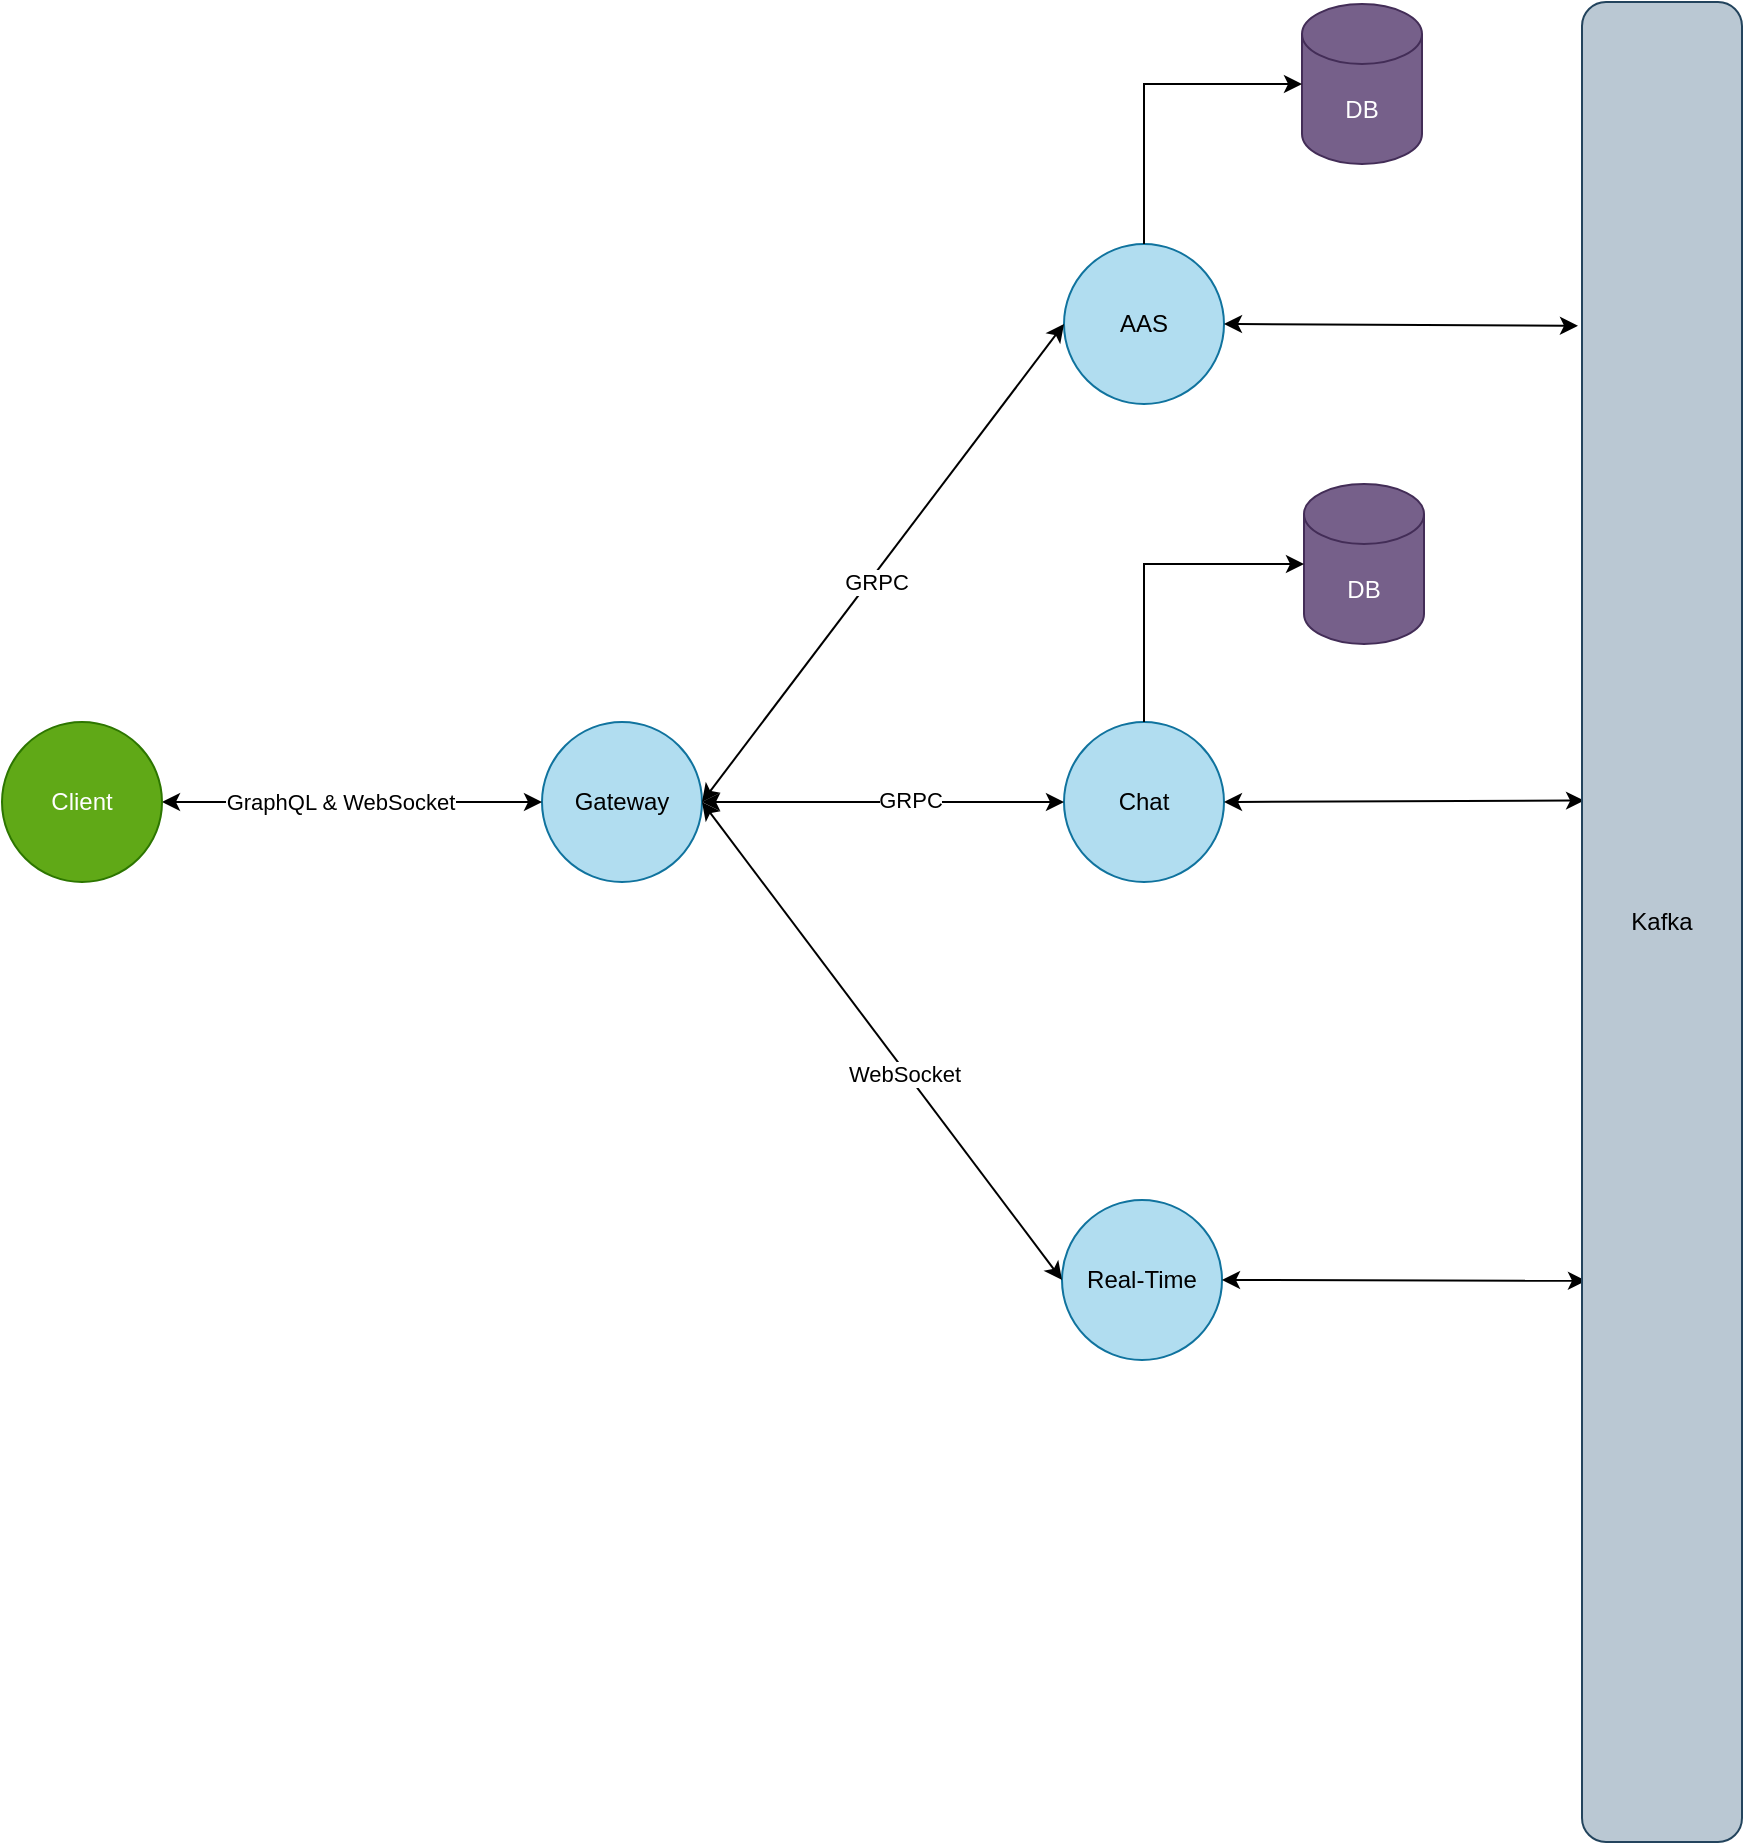 <mxfile version="24.4.0" type="device">
  <diagram name="Page-1" id="IKqXeXKMDM3KxZzld9no">
    <mxGraphModel dx="1418" dy="1371" grid="1" gridSize="10" guides="1" tooltips="1" connect="1" arrows="1" fold="1" page="1" pageScale="1" pageWidth="1300" pageHeight="509" math="0" shadow="0">
      <root>
        <mxCell id="0" />
        <mxCell id="1" parent="0" />
        <mxCell id="0jWNjE7Q_Ikz5NEJlBdO-21" value="Gateway" style="ellipse;whiteSpace=wrap;html=1;aspect=fixed;fillColor=#b1ddf0;strokeColor=#10739e;" parent="1" vertex="1">
          <mxGeometry x="500" y="200" width="80" height="80" as="geometry" />
        </mxCell>
        <mxCell id="0jWNjE7Q_Ikz5NEJlBdO-22" value="Chat" style="ellipse;whiteSpace=wrap;html=1;aspect=fixed;fillColor=#b1ddf0;strokeColor=#10739e;" parent="1" vertex="1">
          <mxGeometry x="761" y="200" width="80" height="80" as="geometry" />
        </mxCell>
        <mxCell id="0jWNjE7Q_Ikz5NEJlBdO-23" value="AAS" style="ellipse;whiteSpace=wrap;html=1;aspect=fixed;fillColor=#b1ddf0;strokeColor=#10739e;" parent="1" vertex="1">
          <mxGeometry x="761" y="-39" width="80" height="80" as="geometry" />
        </mxCell>
        <mxCell id="0jWNjE7Q_Ikz5NEJlBdO-26" value="Real-Time" style="ellipse;whiteSpace=wrap;html=1;aspect=fixed;fillColor=#b1ddf0;strokeColor=#10739e;" parent="1" vertex="1">
          <mxGeometry x="760" y="439" width="80" height="80" as="geometry" />
        </mxCell>
        <mxCell id="0jWNjE7Q_Ikz5NEJlBdO-33" value="" style="endArrow=classic;startArrow=classic;html=1;rounded=0;exitX=1;exitY=0.5;exitDx=0;exitDy=0;entryX=-0.025;entryY=0.176;entryDx=0;entryDy=0;entryPerimeter=0;" parent="1" source="0jWNjE7Q_Ikz5NEJlBdO-23" target="0jWNjE7Q_Ikz5NEJlBdO-51" edge="1">
          <mxGeometry width="50" height="50" relative="1" as="geometry">
            <mxPoint x="990" y="240" as="sourcePoint" />
            <mxPoint x="1021.98" y="1.09" as="targetPoint" />
          </mxGeometry>
        </mxCell>
        <mxCell id="0jWNjE7Q_Ikz5NEJlBdO-34" value="" style="endArrow=classic;startArrow=classic;html=1;rounded=0;exitX=1;exitY=0.5;exitDx=0;exitDy=0;entryX=0.013;entryY=0.434;entryDx=0;entryDy=0;entryPerimeter=0;" parent="1" source="0jWNjE7Q_Ikz5NEJlBdO-22" target="0jWNjE7Q_Ikz5NEJlBdO-51" edge="1">
          <mxGeometry width="50" height="50" relative="1" as="geometry">
            <mxPoint x="850" y="221" as="sourcePoint" />
            <mxPoint x="1017" y="242" as="targetPoint" />
          </mxGeometry>
        </mxCell>
        <mxCell id="0jWNjE7Q_Ikz5NEJlBdO-35" value="" style="endArrow=classic;startArrow=classic;html=1;rounded=0;exitX=1;exitY=0.5;exitDx=0;exitDy=0;entryX=0.025;entryY=0.695;entryDx=0;entryDy=0;entryPerimeter=0;" parent="1" source="0jWNjE7Q_Ikz5NEJlBdO-26" target="0jWNjE7Q_Ikz5NEJlBdO-51" edge="1">
          <mxGeometry width="50" height="50" relative="1" as="geometry">
            <mxPoint x="870" y="479" as="sourcePoint" />
            <mxPoint x="1030" y="479" as="targetPoint" />
          </mxGeometry>
        </mxCell>
        <mxCell id="0jWNjE7Q_Ikz5NEJlBdO-36" value="" style="endArrow=classic;startArrow=classic;html=1;rounded=0;exitX=1;exitY=0.5;exitDx=0;exitDy=0;entryX=0;entryY=0.5;entryDx=0;entryDy=0;" parent="1" source="0jWNjE7Q_Ikz5NEJlBdO-21" target="0jWNjE7Q_Ikz5NEJlBdO-22" edge="1">
          <mxGeometry width="50" height="50" relative="1" as="geometry">
            <mxPoint x="600" y="221" as="sourcePoint" />
            <mxPoint x="770" y="223" as="targetPoint" />
          </mxGeometry>
        </mxCell>
        <mxCell id="0jWNjE7Q_Ikz5NEJlBdO-55" value="GRPC" style="edgeLabel;html=1;align=center;verticalAlign=middle;resizable=0;points=[];" parent="0jWNjE7Q_Ikz5NEJlBdO-36" vertex="1" connectable="0">
          <mxGeometry x="0.147" y="3" relative="1" as="geometry">
            <mxPoint y="2" as="offset" />
          </mxGeometry>
        </mxCell>
        <mxCell id="0jWNjE7Q_Ikz5NEJlBdO-37" value="" style="endArrow=classic;startArrow=classic;html=1;rounded=0;exitX=1;exitY=0.5;exitDx=0;exitDy=0;entryX=0;entryY=0.5;entryDx=0;entryDy=0;" parent="1" source="0jWNjE7Q_Ikz5NEJlBdO-21" target="0jWNjE7Q_Ikz5NEJlBdO-23" edge="1">
          <mxGeometry width="50" height="50" relative="1" as="geometry">
            <mxPoint x="600" y="221" as="sourcePoint" />
            <mxPoint x="770" y="223" as="targetPoint" />
          </mxGeometry>
        </mxCell>
        <mxCell id="0jWNjE7Q_Ikz5NEJlBdO-54" value="GRPC" style="edgeLabel;html=1;align=center;verticalAlign=middle;resizable=0;points=[];" parent="0jWNjE7Q_Ikz5NEJlBdO-37" vertex="1" connectable="0">
          <mxGeometry x="-0.065" y="-3" relative="1" as="geometry">
            <mxPoint as="offset" />
          </mxGeometry>
        </mxCell>
        <mxCell id="0jWNjE7Q_Ikz5NEJlBdO-38" value="" style="endArrow=classic;startArrow=classic;html=1;rounded=0;exitX=1;exitY=0.5;exitDx=0;exitDy=0;entryX=0;entryY=0.5;entryDx=0;entryDy=0;" parent="1" source="0jWNjE7Q_Ikz5NEJlBdO-21" target="0jWNjE7Q_Ikz5NEJlBdO-26" edge="1">
          <mxGeometry width="50" height="50" relative="1" as="geometry">
            <mxPoint x="610" y="231" as="sourcePoint" />
            <mxPoint x="780" y="122" as="targetPoint" />
          </mxGeometry>
        </mxCell>
        <mxCell id="0jWNjE7Q_Ikz5NEJlBdO-56" value="WebSocket" style="edgeLabel;html=1;align=center;verticalAlign=middle;resizable=0;points=[];" parent="0jWNjE7Q_Ikz5NEJlBdO-38" vertex="1" connectable="0">
          <mxGeometry x="0.122" y="-2" relative="1" as="geometry">
            <mxPoint x="1" as="offset" />
          </mxGeometry>
        </mxCell>
        <mxCell id="0jWNjE7Q_Ikz5NEJlBdO-80" style="endArrow=classic;startArrow=classic;html=1;rounded=0;exitX=1;exitY=0.5;exitDx=0;exitDy=0;entryX=0;entryY=0.5;entryDx=0;entryDy=0;" parent="1" source="0jWNjE7Q_Ikz5NEJlBdO-39" target="0jWNjE7Q_Ikz5NEJlBdO-21" edge="1">
          <mxGeometry relative="1" as="geometry" />
        </mxCell>
        <mxCell id="0jWNjE7Q_Ikz5NEJlBdO-81" value="GraphQL &amp;amp; WebSocket" style="edgeLabel;html=1;align=center;verticalAlign=middle;resizable=0;points=[];" parent="0jWNjE7Q_Ikz5NEJlBdO-80" vertex="1" connectable="0">
          <mxGeometry x="-0.179" y="2" relative="1" as="geometry">
            <mxPoint x="11" y="2" as="offset" />
          </mxGeometry>
        </mxCell>
        <mxCell id="0jWNjE7Q_Ikz5NEJlBdO-39" value="Client" style="ellipse;whiteSpace=wrap;html=1;aspect=fixed;fillColor=#60a917;fontColor=#ffffff;strokeColor=#2D7600;" parent="1" vertex="1">
          <mxGeometry x="230" y="200" width="80" height="80" as="geometry" />
        </mxCell>
        <mxCell id="0jWNjE7Q_Ikz5NEJlBdO-45" value="DB" style="shape=cylinder3;whiteSpace=wrap;html=1;boundedLbl=1;backgroundOutline=1;size=15;fillColor=#76608a;strokeColor=#432D57;fontColor=#ffffff;" parent="1" vertex="1">
          <mxGeometry x="880" y="-159" width="60" height="80" as="geometry" />
        </mxCell>
        <mxCell id="0jWNjE7Q_Ikz5NEJlBdO-49" value="DB" style="shape=cylinder3;whiteSpace=wrap;html=1;boundedLbl=1;backgroundOutline=1;size=15;fillColor=#76608a;fontColor=#ffffff;strokeColor=#432D57;" parent="1" vertex="1">
          <mxGeometry x="881" y="81" width="60" height="80" as="geometry" />
        </mxCell>
        <mxCell id="0jWNjE7Q_Ikz5NEJlBdO-51" value="Kafka" style="rounded=1;whiteSpace=wrap;html=1;fillColor=#bac8d3;strokeColor=#23445d;" parent="1" vertex="1">
          <mxGeometry x="1020" y="-160" width="80" height="920" as="geometry" />
        </mxCell>
        <mxCell id="0jWNjE7Q_Ikz5NEJlBdO-78" style="edgeStyle=orthogonalEdgeStyle;rounded=0;orthogonalLoop=1;jettySize=auto;html=1;entryX=0;entryY=0.5;entryDx=0;entryDy=0;entryPerimeter=0;" parent="1" source="0jWNjE7Q_Ikz5NEJlBdO-23" target="0jWNjE7Q_Ikz5NEJlBdO-45" edge="1">
          <mxGeometry relative="1" as="geometry">
            <Array as="points">
              <mxPoint x="801" y="-119" />
            </Array>
          </mxGeometry>
        </mxCell>
        <mxCell id="0jWNjE7Q_Ikz5NEJlBdO-79" style="edgeStyle=orthogonalEdgeStyle;rounded=0;orthogonalLoop=1;jettySize=auto;html=1;entryX=0;entryY=0.5;entryDx=0;entryDy=0;entryPerimeter=0;" parent="1" source="0jWNjE7Q_Ikz5NEJlBdO-22" target="0jWNjE7Q_Ikz5NEJlBdO-49" edge="1">
          <mxGeometry relative="1" as="geometry">
            <Array as="points">
              <mxPoint x="801" y="121" />
            </Array>
          </mxGeometry>
        </mxCell>
      </root>
    </mxGraphModel>
  </diagram>
</mxfile>
